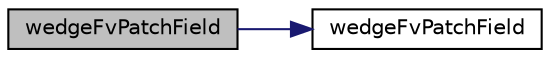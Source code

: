 digraph "wedgeFvPatchField"
{
  bgcolor="transparent";
  edge [fontname="Helvetica",fontsize="10",labelfontname="Helvetica",labelfontsize="10"];
  node [fontname="Helvetica",fontsize="10",shape=record];
  rankdir="LR";
  Node108 [label="wedgeFvPatchField",height=0.2,width=0.4,color="black", fillcolor="grey75", style="filled", fontcolor="black"];
  Node108 -> Node109 [color="midnightblue",fontsize="10",style="solid",fontname="Helvetica"];
  Node109 [label="wedgeFvPatchField",height=0.2,width=0.4,color="black",URL="$a22849.html#a1d38b66c454691f879540389dc897c27",tooltip="Construct from patch and internal field. "];
}
